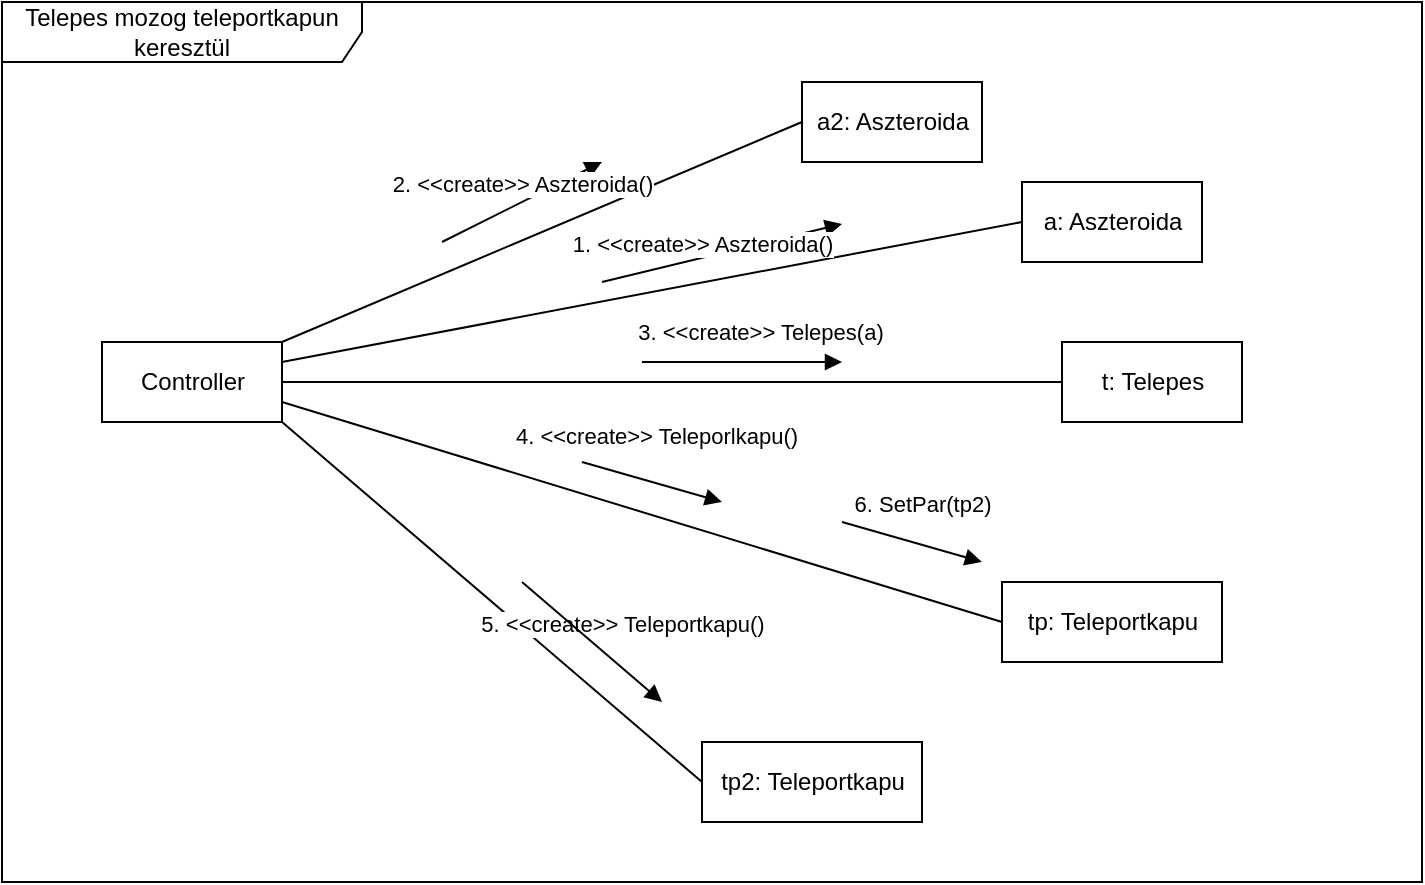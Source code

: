 <mxfile version="14.4.7" type="github" pages="2">
  <diagram id="dgq3hNaPbA1aemBsWa1h" name="TelepesTPMozgas">
    <mxGraphModel dx="1422" dy="762" grid="1" gridSize="10" guides="1" tooltips="1" connect="1" arrows="1" fold="1" page="1" pageScale="1" pageWidth="1654" pageHeight="1169" math="0" shadow="0">
      <root>
        <mxCell id="0" />
        <mxCell id="1" parent="0" />
        <mxCell id="oQ9ayc_qQIFh_kkbEc69-1" value="Telepes mozog teleportkapun keresztül" style="shape=umlFrame;whiteSpace=wrap;html=1;width=180;height=30;" vertex="1" parent="1">
          <mxGeometry x="20" y="50" width="710" height="440" as="geometry" />
        </mxCell>
        <mxCell id="oQ9ayc_qQIFh_kkbEc69-2" value="t: Telepes" style="html=1;" vertex="1" parent="1">
          <mxGeometry x="550" y="220" width="90" height="40" as="geometry" />
        </mxCell>
        <mxCell id="oQ9ayc_qQIFh_kkbEc69-3" value="a: Aszteroida" style="html=1;" vertex="1" parent="1">
          <mxGeometry x="530" y="140" width="90" height="40" as="geometry" />
        </mxCell>
        <mxCell id="oQ9ayc_qQIFh_kkbEc69-4" value="tp: Teleportkapu" style="html=1;" vertex="1" parent="1">
          <mxGeometry x="520" y="340" width="110" height="40" as="geometry" />
        </mxCell>
        <mxCell id="oQ9ayc_qQIFh_kkbEc69-5" value="Controller" style="html=1;" vertex="1" parent="1">
          <mxGeometry x="70" y="220" width="90" height="40" as="geometry" />
        </mxCell>
        <mxCell id="oQ9ayc_qQIFh_kkbEc69-6" value="3. &amp;lt;&amp;lt;create&amp;gt;&amp;gt; Telepes(a)" style="html=1;verticalAlign=bottom;endArrow=none;exitX=1;exitY=0.5;exitDx=0;exitDy=0;entryX=0;entryY=0.5;entryDx=0;entryDy=0;endFill=0;" edge="1" parent="1" source="oQ9ayc_qQIFh_kkbEc69-5" target="oQ9ayc_qQIFh_kkbEc69-2">
          <mxGeometry x="0.223" y="16" width="80" relative="1" as="geometry">
            <mxPoint x="530" y="230" as="sourcePoint" />
            <mxPoint x="610" y="230" as="targetPoint" />
            <mxPoint as="offset" />
          </mxGeometry>
        </mxCell>
        <mxCell id="oQ9ayc_qQIFh_kkbEc69-7" value="" style="html=1;verticalAlign=bottom;endArrow=none;entryX=0;entryY=0.5;entryDx=0;entryDy=0;endFill=0;" edge="1" parent="1" target="oQ9ayc_qQIFh_kkbEc69-3">
          <mxGeometry x="0.169" y="-40" width="80" relative="1" as="geometry">
            <mxPoint x="160" y="230" as="sourcePoint" />
            <mxPoint x="400" y="130" as="targetPoint" />
            <mxPoint as="offset" />
          </mxGeometry>
        </mxCell>
        <mxCell id="oQ9ayc_qQIFh_kkbEc69-8" value="4. &amp;lt;&amp;lt;create&amp;gt;&amp;gt; Teleporlkapu()" style="html=1;verticalAlign=bottom;endArrow=none;entryX=0;entryY=0.5;entryDx=0;entryDy=0;endFill=0;" edge="1" parent="1" target="oQ9ayc_qQIFh_kkbEc69-4">
          <mxGeometry x="-0.013" y="30" width="80" relative="1" as="geometry">
            <mxPoint x="160" y="250" as="sourcePoint" />
            <mxPoint x="500" y="250" as="targetPoint" />
            <mxPoint as="offset" />
          </mxGeometry>
        </mxCell>
        <mxCell id="oQ9ayc_qQIFh_kkbEc69-9" value="1. &amp;lt;&amp;lt;create&amp;gt;&amp;gt; Aszteroida()" style="html=1;verticalAlign=bottom;endArrow=block;" edge="1" parent="1">
          <mxGeometry x="-0.175" y="-2" width="80" relative="1" as="geometry">
            <mxPoint x="320" y="190" as="sourcePoint" />
            <mxPoint x="440" y="161" as="targetPoint" />
            <mxPoint as="offset" />
          </mxGeometry>
        </mxCell>
        <mxCell id="oQ9ayc_qQIFh_kkbEc69-10" value="" style="html=1;verticalAlign=bottom;endArrow=none;entryX=0;entryY=0.5;entryDx=0;entryDy=0;endFill=0;exitX=1;exitY=0;exitDx=0;exitDy=0;" edge="1" parent="1" source="oQ9ayc_qQIFh_kkbEc69-5" target="oQ9ayc_qQIFh_kkbEc69-17">
          <mxGeometry x="0.169" y="-40" width="80" relative="1" as="geometry">
            <mxPoint x="150" y="180" as="sourcePoint" />
            <mxPoint x="450" y="100" as="targetPoint" />
            <mxPoint as="offset" />
          </mxGeometry>
        </mxCell>
        <mxCell id="oQ9ayc_qQIFh_kkbEc69-11" value="tp2: Teleportkapu" style="html=1;" vertex="1" parent="1">
          <mxGeometry x="370" y="420" width="110" height="40" as="geometry" />
        </mxCell>
        <mxCell id="oQ9ayc_qQIFh_kkbEc69-12" value="5. &amp;lt;&amp;lt;create&amp;gt;&amp;gt; Teleportkapu()" style="html=1;verticalAlign=bottom;endArrow=none;exitX=1;exitY=1;exitDx=0;exitDy=0;entryX=0;entryY=0.5;entryDx=0;entryDy=0;endFill=0;" edge="1" parent="1" source="oQ9ayc_qQIFh_kkbEc69-5" target="oQ9ayc_qQIFh_kkbEc69-11">
          <mxGeometry x="0.451" y="27" width="80" relative="1" as="geometry">
            <mxPoint x="140" y="330" as="sourcePoint" />
            <mxPoint x="480" y="320" as="targetPoint" />
            <mxPoint as="offset" />
          </mxGeometry>
        </mxCell>
        <mxCell id="oQ9ayc_qQIFh_kkbEc69-13" value="6. SetPar(tp2)" style="html=1;verticalAlign=bottom;endArrow=block;" edge="1" parent="1">
          <mxGeometry x="0.057" y="11" width="80" relative="1" as="geometry">
            <mxPoint x="440" y="310" as="sourcePoint" />
            <mxPoint x="510" y="330" as="targetPoint" />
            <mxPoint as="offset" />
          </mxGeometry>
        </mxCell>
        <mxCell id="oQ9ayc_qQIFh_kkbEc69-14" value="" style="html=1;verticalAlign=bottom;endArrow=block;" edge="1" parent="1">
          <mxGeometry x="0.057" y="11" width="80" relative="1" as="geometry">
            <mxPoint x="310" y="280" as="sourcePoint" />
            <mxPoint x="380" y="300" as="targetPoint" />
            <mxPoint as="offset" />
          </mxGeometry>
        </mxCell>
        <mxCell id="oQ9ayc_qQIFh_kkbEc69-15" value="" style="html=1;verticalAlign=bottom;endArrow=block;" edge="1" parent="1">
          <mxGeometry x="0.057" y="11" width="80" relative="1" as="geometry">
            <mxPoint x="280" y="340" as="sourcePoint" />
            <mxPoint x="350" y="400" as="targetPoint" />
            <mxPoint as="offset" />
            <Array as="points" />
          </mxGeometry>
        </mxCell>
        <mxCell id="oQ9ayc_qQIFh_kkbEc69-16" value="" style="html=1;verticalAlign=bottom;endArrow=block;" edge="1" parent="1">
          <mxGeometry x="0.057" y="11" width="80" relative="1" as="geometry">
            <mxPoint x="340" y="230" as="sourcePoint" />
            <mxPoint x="440" y="230" as="targetPoint" />
            <mxPoint as="offset" />
          </mxGeometry>
        </mxCell>
        <mxCell id="oQ9ayc_qQIFh_kkbEc69-17" value="a2: Aszteroida" style="html=1;" vertex="1" parent="1">
          <mxGeometry x="420" y="90" width="90" height="40" as="geometry" />
        </mxCell>
        <mxCell id="oQ9ayc_qQIFh_kkbEc69-18" value="2. &amp;lt;&amp;lt;create&amp;gt;&amp;gt; Aszteroida()" style="html=1;verticalAlign=bottom;endArrow=block;" edge="1" parent="1">
          <mxGeometry x="290" y="90" width="80" as="geometry">
            <mxPoint x="240" y="170" as="sourcePoint" />
            <mxPoint x="320" y="130" as="targetPoint" />
            <mxPoint as="offset" />
          </mxGeometry>
        </mxCell>
      </root>
    </mxGraphModel>
  </diagram>
  <diagram id="QKDi689OXvSkPJ4fIELd" name="RobotTPMozgas">
    <mxGraphModel dx="1422" dy="762" grid="1" gridSize="10" guides="1" tooltips="1" connect="1" arrows="1" fold="1" page="1" pageScale="1" pageWidth="1654" pageHeight="1169" math="0" shadow="0">
      <root>
        <mxCell id="zt4Wvpgv5EqCv4RG_Eg1-0" />
        <mxCell id="zt4Wvpgv5EqCv4RG_Eg1-1" parent="zt4Wvpgv5EqCv4RG_Eg1-0" />
        <mxCell id="zt4Wvpgv5EqCv4RG_Eg1-2" value="Robot mozog teleportkapun keresztül" style="shape=umlFrame;whiteSpace=wrap;html=1;width=180;height=30;" vertex="1" parent="zt4Wvpgv5EqCv4RG_Eg1-1">
          <mxGeometry x="20" y="50" width="710" height="450" as="geometry" />
        </mxCell>
        <mxCell id="zt4Wvpgv5EqCv4RG_Eg1-3" style="edgeStyle=orthogonalEdgeStyle;rounded=0;orthogonalLoop=1;jettySize=auto;html=1;exitX=0.75;exitY=0;exitDx=0;exitDy=0;entryX=0.5;entryY=1;entryDx=0;entryDy=0;" edge="1" parent="zt4Wvpgv5EqCv4RG_Eg1-1" source="zt4Wvpgv5EqCv4RG_Eg1-4" target="zt4Wvpgv5EqCv4RG_Eg1-12">
          <mxGeometry relative="1" as="geometry" />
        </mxCell>
        <mxCell id="zt4Wvpgv5EqCv4RG_Eg1-4" value="r: Robot" style="html=1;" vertex="1" parent="zt4Wvpgv5EqCv4RG_Eg1-1">
          <mxGeometry x="480" y="210" width="90" height="40" as="geometry" />
        </mxCell>
        <mxCell id="zt4Wvpgv5EqCv4RG_Eg1-5" value="a: Aszteroida" style="html=1;" vertex="1" parent="zt4Wvpgv5EqCv4RG_Eg1-1">
          <mxGeometry x="420" y="70" width="90" height="40" as="geometry" />
        </mxCell>
        <mxCell id="zt4Wvpgv5EqCv4RG_Eg1-6" value="tp: Teleportkapu" style="html=1;" vertex="1" parent="zt4Wvpgv5EqCv4RG_Eg1-1">
          <mxGeometry x="520" y="340" width="110" height="40" as="geometry" />
        </mxCell>
        <mxCell id="zt4Wvpgv5EqCv4RG_Eg1-7" value="Controller" style="html=1;" vertex="1" parent="zt4Wvpgv5EqCv4RG_Eg1-1">
          <mxGeometry x="70" y="220" width="90" height="40" as="geometry" />
        </mxCell>
        <mxCell id="zt4Wvpgv5EqCv4RG_Eg1-8" value="3. &amp;lt;&amp;lt;create&amp;gt;&amp;gt; Robot(a)" style="html=1;verticalAlign=bottom;endArrow=none;exitX=1;exitY=0.5;exitDx=0;exitDy=0;entryX=0;entryY=0.5;entryDx=0;entryDy=0;endFill=0;" edge="1" parent="zt4Wvpgv5EqCv4RG_Eg1-1" source="zt4Wvpgv5EqCv4RG_Eg1-7" target="zt4Wvpgv5EqCv4RG_Eg1-4">
          <mxGeometry x="-0.186" y="6" width="80" relative="1" as="geometry">
            <mxPoint x="530" y="230" as="sourcePoint" />
            <mxPoint x="610" y="230" as="targetPoint" />
            <mxPoint as="offset" />
          </mxGeometry>
        </mxCell>
        <mxCell id="zt4Wvpgv5EqCv4RG_Eg1-9" value="" style="html=1;verticalAlign=bottom;endArrow=none;exitX=1;exitY=0;exitDx=0;exitDy=0;entryX=0;entryY=0.5;entryDx=0;entryDy=0;endFill=0;" edge="1" parent="zt4Wvpgv5EqCv4RG_Eg1-1" source="zt4Wvpgv5EqCv4RG_Eg1-7" target="zt4Wvpgv5EqCv4RG_Eg1-5">
          <mxGeometry x="0.169" y="-40" width="80" relative="1" as="geometry">
            <mxPoint x="170" y="230" as="sourcePoint" />
            <mxPoint x="400" y="130" as="targetPoint" />
            <mxPoint as="offset" />
          </mxGeometry>
        </mxCell>
        <mxCell id="zt4Wvpgv5EqCv4RG_Eg1-10" value="4. &amp;lt;&amp;lt;create&amp;gt;&amp;gt; Teleporlkapu()" style="html=1;verticalAlign=bottom;endArrow=none;entryX=0;entryY=0.5;entryDx=0;entryDy=0;endFill=0;" edge="1" parent="zt4Wvpgv5EqCv4RG_Eg1-1" target="zt4Wvpgv5EqCv4RG_Eg1-6">
          <mxGeometry x="-0.013" y="30" width="80" relative="1" as="geometry">
            <mxPoint x="160" y="250" as="sourcePoint" />
            <mxPoint x="500" y="250" as="targetPoint" />
            <mxPoint as="offset" />
          </mxGeometry>
        </mxCell>
        <mxCell id="zt4Wvpgv5EqCv4RG_Eg1-11" value="1. &amp;lt;&amp;lt;create&amp;gt;&amp;gt; Aszteroida()" style="html=1;verticalAlign=bottom;endArrow=block;" edge="1" parent="zt4Wvpgv5EqCv4RG_Eg1-1">
          <mxGeometry x="-0.616" y="18" width="80" relative="1" as="geometry">
            <mxPoint x="190" y="189.5" as="sourcePoint" />
            <mxPoint x="230" y="170" as="targetPoint" />
            <mxPoint y="1" as="offset" />
          </mxGeometry>
        </mxCell>
        <mxCell id="zt4Wvpgv5EqCv4RG_Eg1-12" value="a2: Aszteroida" style="html=1;" vertex="1" parent="zt4Wvpgv5EqCv4RG_Eg1-1">
          <mxGeometry x="460" y="130" width="90" height="40" as="geometry" />
        </mxCell>
        <mxCell id="zt4Wvpgv5EqCv4RG_Eg1-13" value="2. &amp;lt;&amp;lt;create&amp;gt;&amp;gt; Aszteroida()" style="html=1;verticalAlign=bottom;endArrow=block;" edge="1" parent="zt4Wvpgv5EqCv4RG_Eg1-1">
          <mxGeometry x="-0.616" y="18" width="80" relative="1" as="geometry">
            <mxPoint x="330" y="170" as="sourcePoint" />
            <mxPoint x="400" y="150" as="targetPoint" />
            <mxPoint y="1" as="offset" />
          </mxGeometry>
        </mxCell>
        <mxCell id="zt4Wvpgv5EqCv4RG_Eg1-14" value="" style="html=1;verticalAlign=bottom;endArrow=none;exitX=1;exitY=0.25;exitDx=0;exitDy=0;entryX=0;entryY=0.5;entryDx=0;entryDy=0;endFill=0;" edge="1" parent="zt4Wvpgv5EqCv4RG_Eg1-1" source="zt4Wvpgv5EqCv4RG_Eg1-7" target="zt4Wvpgv5EqCv4RG_Eg1-12">
          <mxGeometry x="0.169" y="-40" width="80" relative="1" as="geometry">
            <mxPoint x="190" y="230" as="sourcePoint" />
            <mxPoint x="450" y="100" as="targetPoint" />
            <mxPoint as="offset" />
          </mxGeometry>
        </mxCell>
        <mxCell id="zt4Wvpgv5EqCv4RG_Eg1-15" value="tp2: Teleportkapu" style="html=1;" vertex="1" parent="zt4Wvpgv5EqCv4RG_Eg1-1">
          <mxGeometry x="370" y="420" width="110" height="40" as="geometry" />
        </mxCell>
        <mxCell id="zt4Wvpgv5EqCv4RG_Eg1-16" value="5. &amp;lt;&amp;lt;create&amp;gt;&amp;gt; Teleportkapu()" style="html=1;verticalAlign=bottom;endArrow=none;exitX=1;exitY=1;exitDx=0;exitDy=0;entryX=0;entryY=0.5;entryDx=0;entryDy=0;endFill=0;" edge="1" parent="zt4Wvpgv5EqCv4RG_Eg1-1" source="zt4Wvpgv5EqCv4RG_Eg1-7" target="zt4Wvpgv5EqCv4RG_Eg1-15">
          <mxGeometry x="0.451" y="27" width="80" relative="1" as="geometry">
            <mxPoint x="140" y="330" as="sourcePoint" />
            <mxPoint x="480" y="320" as="targetPoint" />
            <mxPoint as="offset" />
          </mxGeometry>
        </mxCell>
        <mxCell id="zt4Wvpgv5EqCv4RG_Eg1-17" value="6. SetPar(tp2)" style="html=1;verticalAlign=bottom;endArrow=block;" edge="1" parent="zt4Wvpgv5EqCv4RG_Eg1-1">
          <mxGeometry x="0.057" y="11" width="80" relative="1" as="geometry">
            <mxPoint x="440" y="310" as="sourcePoint" />
            <mxPoint x="510" y="330" as="targetPoint" />
            <mxPoint as="offset" />
          </mxGeometry>
        </mxCell>
        <mxCell id="zt4Wvpgv5EqCv4RG_Eg1-18" value="" style="html=1;verticalAlign=bottom;endArrow=block;" edge="1" parent="zt4Wvpgv5EqCv4RG_Eg1-1">
          <mxGeometry x="0.057" y="11" width="80" relative="1" as="geometry">
            <mxPoint x="310" y="280" as="sourcePoint" />
            <mxPoint x="380" y="300" as="targetPoint" />
            <mxPoint as="offset" />
          </mxGeometry>
        </mxCell>
        <mxCell id="zt4Wvpgv5EqCv4RG_Eg1-19" value="" style="html=1;verticalAlign=bottom;endArrow=block;" edge="1" parent="zt4Wvpgv5EqCv4RG_Eg1-1">
          <mxGeometry x="0.057" y="11" width="80" relative="1" as="geometry">
            <mxPoint x="280" y="340" as="sourcePoint" />
            <mxPoint x="350" y="400" as="targetPoint" />
            <mxPoint as="offset" />
            <Array as="points" />
          </mxGeometry>
        </mxCell>
        <mxCell id="zt4Wvpgv5EqCv4RG_Eg1-20" value="" style="html=1;verticalAlign=bottom;endArrow=block;" edge="1" parent="zt4Wvpgv5EqCv4RG_Eg1-1">
          <mxGeometry x="0.057" y="11" width="80" relative="1" as="geometry">
            <mxPoint x="240" y="229.5" as="sourcePoint" />
            <mxPoint x="340" y="229.5" as="targetPoint" />
            <mxPoint as="offset" />
          </mxGeometry>
        </mxCell>
        <mxCell id="zt4Wvpgv5EqCv4RG_Eg1-21" value="" style="html=1;verticalAlign=bottom;endArrow=block;" edge="1" parent="zt4Wvpgv5EqCv4RG_Eg1-1">
          <mxGeometry x="0.057" y="11" width="80" relative="1" as="geometry">
            <mxPoint x="470" y="220" as="sourcePoint" />
            <mxPoint x="470" y="220" as="targetPoint" />
            <mxPoint as="offset" />
          </mxGeometry>
        </mxCell>
        <mxCell id="zt4Wvpgv5EqCv4RG_Eg1-22" value="" style="html=1;verticalAlign=bottom;endArrow=block;" edge="1" parent="zt4Wvpgv5EqCv4RG_Eg1-1">
          <mxGeometry x="0.057" y="11" width="80" relative="1" as="geometry">
            <mxPoint x="370" y="220" as="sourcePoint" />
            <mxPoint x="370" y="220" as="targetPoint" />
            <mxPoint as="offset" />
          </mxGeometry>
        </mxCell>
      </root>
    </mxGraphModel>
  </diagram>
</mxfile>
